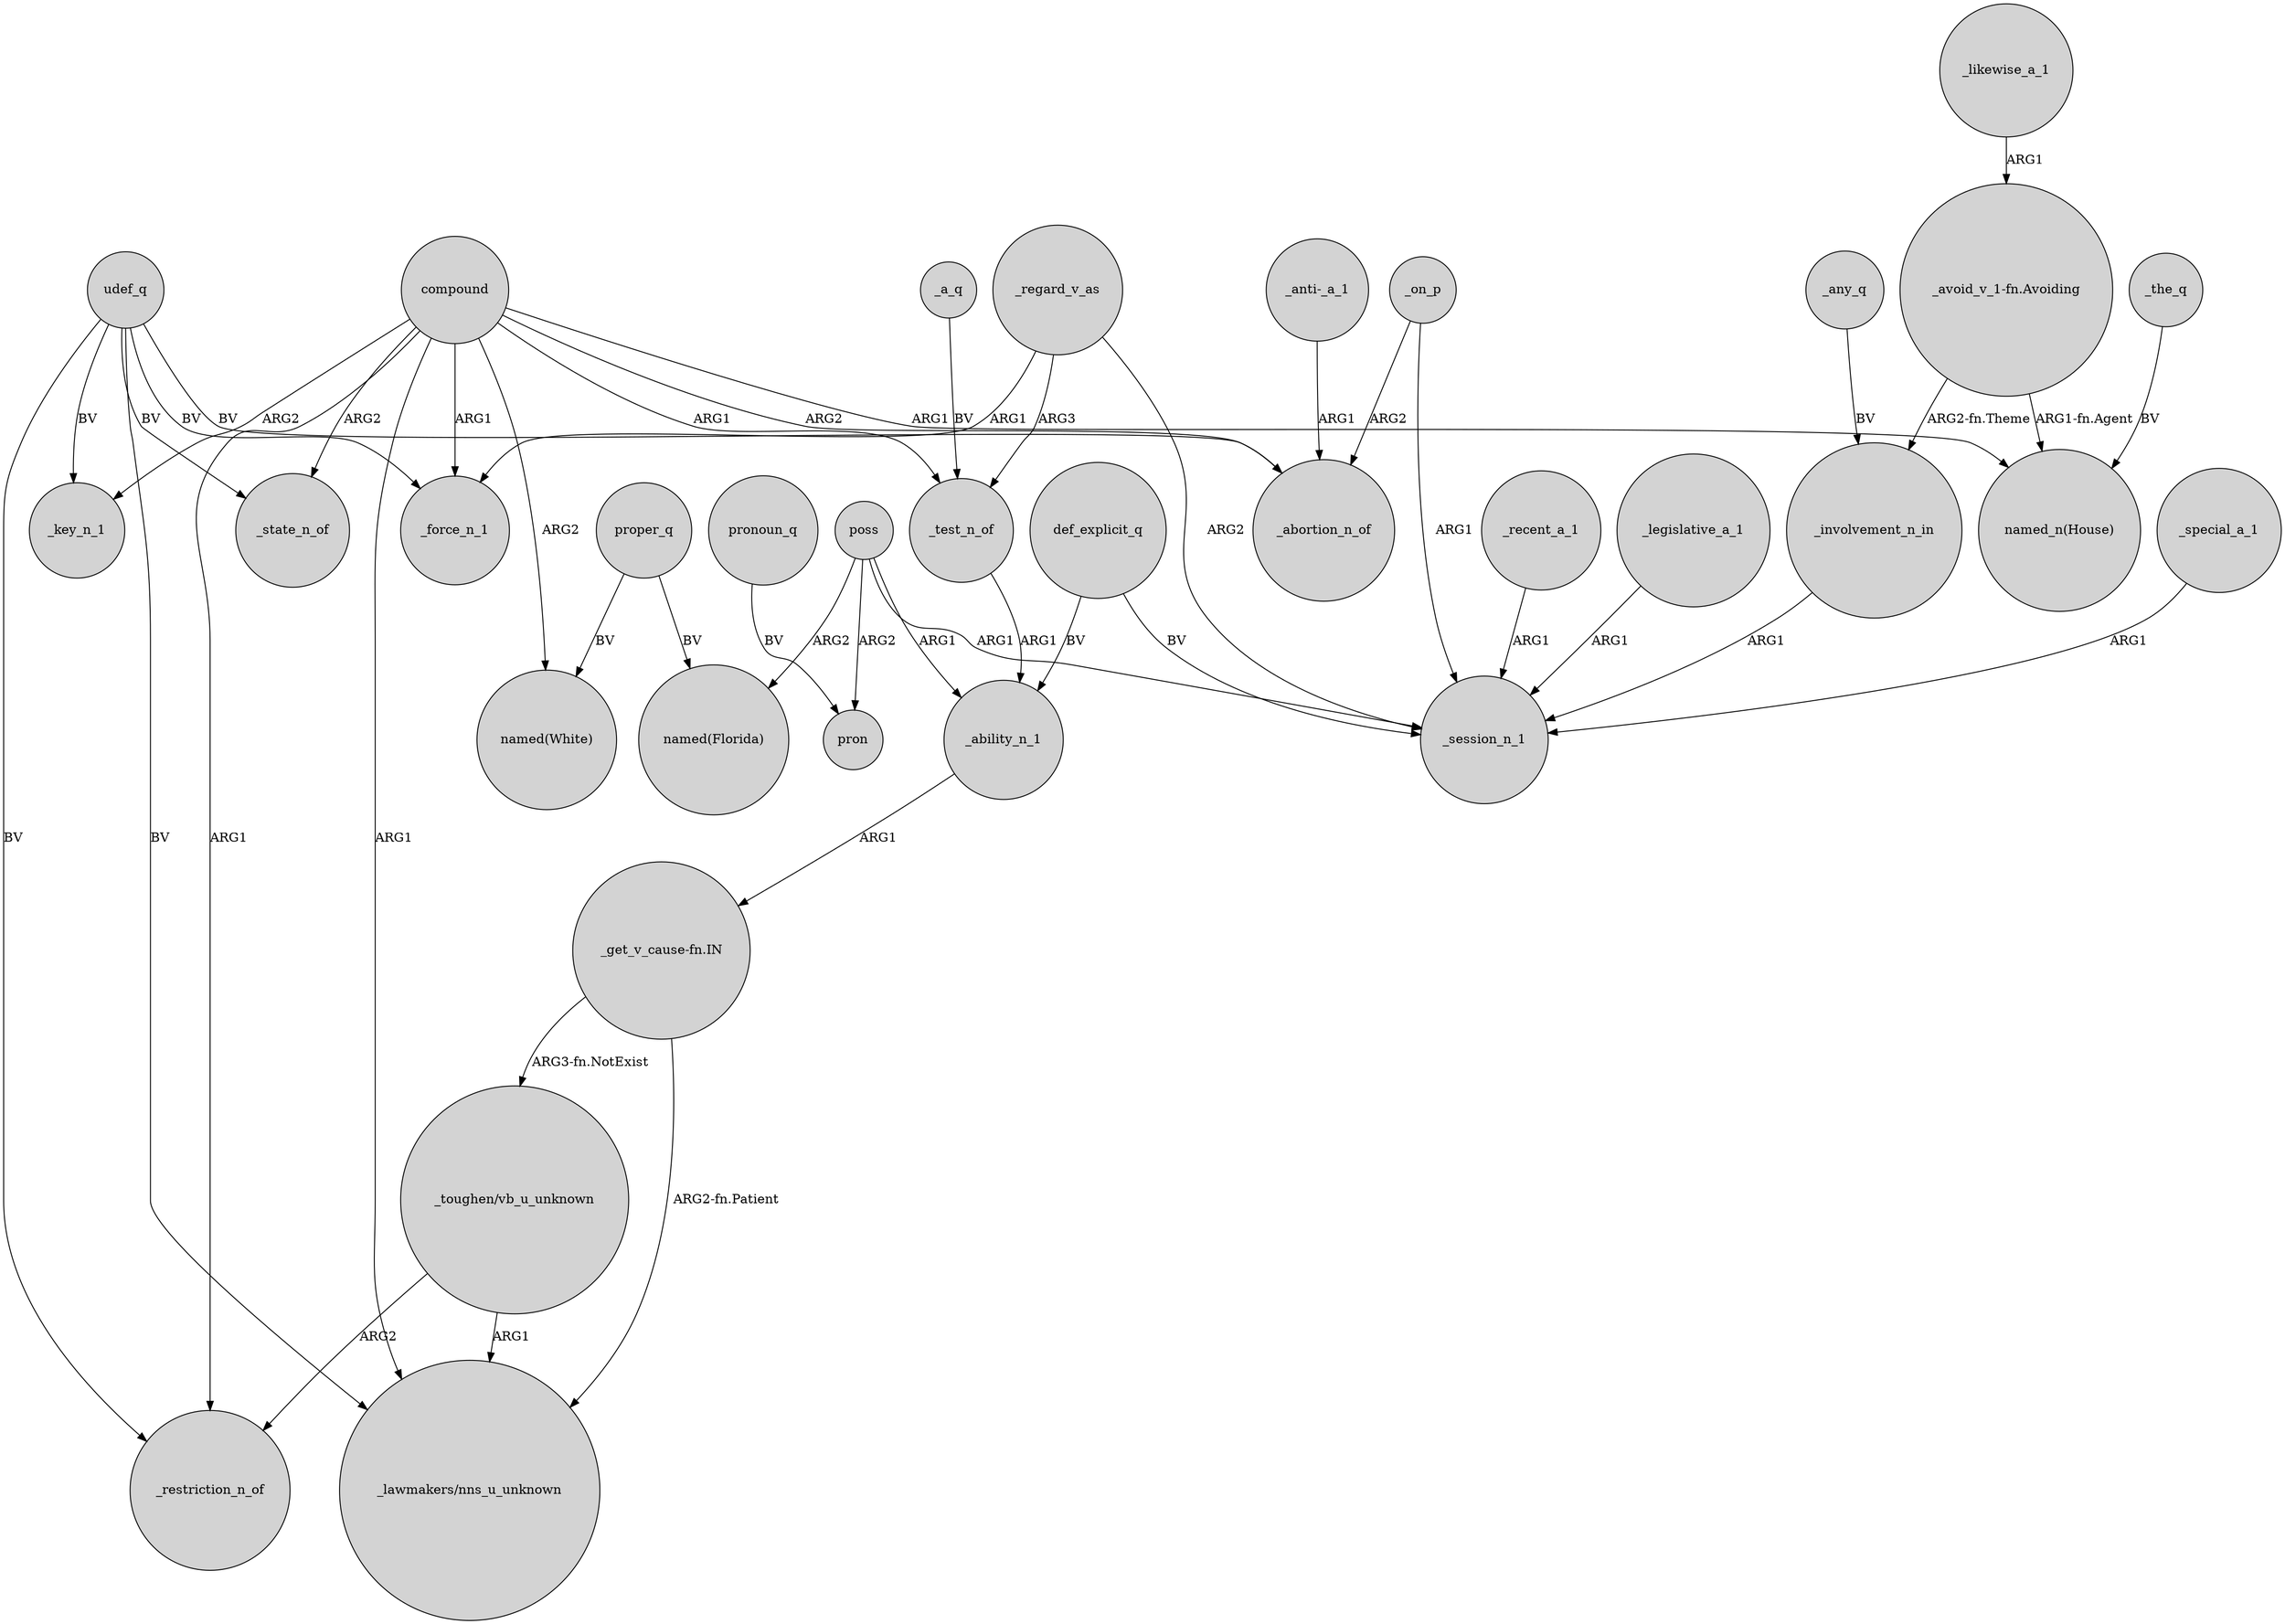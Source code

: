 digraph {
	node [shape=circle style=filled]
	"_get_v_cause-fn.IN" -> "_toughen/vb_u_unknown" [label="ARG3-fn.NotExist"]
	"_anti-_a_1" -> _abortion_n_of [label=ARG1]
	compound -> _key_n_1 [label=ARG2]
	udef_q -> _force_n_1 [label=BV]
	_regard_v_as -> _test_n_of [label=ARG3]
	compound -> "_lawmakers/nns_u_unknown" [label=ARG1]
	poss -> pron [label=ARG2]
	_special_a_1 -> _session_n_1 [label=ARG1]
	compound -> _restriction_n_of [label=ARG1]
	udef_q -> _key_n_1 [label=BV]
	compound -> _force_n_1 [label=ARG1]
	proper_q -> "named(Florida)" [label=BV]
	poss -> "named(Florida)" [label=ARG2]
	udef_q -> "_lawmakers/nns_u_unknown" [label=BV]
	udef_q -> _state_n_of [label=BV]
	def_explicit_q -> _session_n_1 [label=BV]
	_any_q -> _involvement_n_in [label=BV]
	compound -> "named(White)" [label=ARG2]
	"_avoid_v_1-fn.Avoiding" -> "named_n(House)" [label="ARG1-fn.Agent"]
	compound -> _state_n_of [label=ARG2]
	udef_q -> _restriction_n_of [label=BV]
	_a_q -> _test_n_of [label=BV]
	_regard_v_as -> _session_n_1 [label=ARG2]
	compound -> "named_n(House)" [label=ARG1]
	poss -> _session_n_1 [label=ARG1]
	_the_q -> "named_n(House)" [label=BV]
	_likewise_a_1 -> "_avoid_v_1-fn.Avoiding" [label=ARG1]
	poss -> _ability_n_1 [label=ARG1]
	proper_q -> "named(White)" [label=BV]
	def_explicit_q -> _ability_n_1 [label=BV]
	pronoun_q -> pron [label=BV]
	_regard_v_as -> _force_n_1 [label=ARG1]
	_test_n_of -> _ability_n_1 [label=ARG1]
	_ability_n_1 -> "_get_v_cause-fn.IN" [label=ARG1]
	_recent_a_1 -> _session_n_1 [label=ARG1]
	_legislative_a_1 -> _session_n_1 [label=ARG1]
	"_toughen/vb_u_unknown" -> _restriction_n_of [label=ARG2]
	_involvement_n_in -> _session_n_1 [label=ARG1]
	compound -> _test_n_of [label=ARG1]
	"_toughen/vb_u_unknown" -> "_lawmakers/nns_u_unknown" [label=ARG1]
	udef_q -> _abortion_n_of [label=BV]
	"_avoid_v_1-fn.Avoiding" -> _involvement_n_in [label="ARG2-fn.Theme"]
	compound -> _abortion_n_of [label=ARG2]
	"_get_v_cause-fn.IN" -> "_lawmakers/nns_u_unknown" [label="ARG2-fn.Patient"]
	_on_p -> _abortion_n_of [label=ARG2]
	_on_p -> _session_n_1 [label=ARG1]
}
